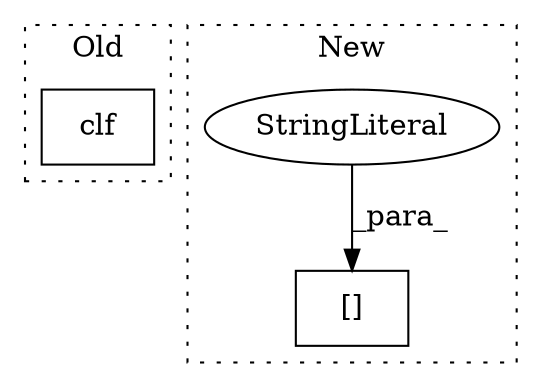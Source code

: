 digraph G {
subgraph cluster0 {
1 [label="clf" a="32" s="3470,3476" l="4,1" shape="box"];
label = "Old";
style="dotted";
}
subgraph cluster1 {
2 [label="[]" a="2" s="2828,2853" l="6,1" shape="box"];
3 [label="StringLiteral" a="45" s="2834" l="19" shape="ellipse"];
label = "New";
style="dotted";
}
3 -> 2 [label="_para_"];
}